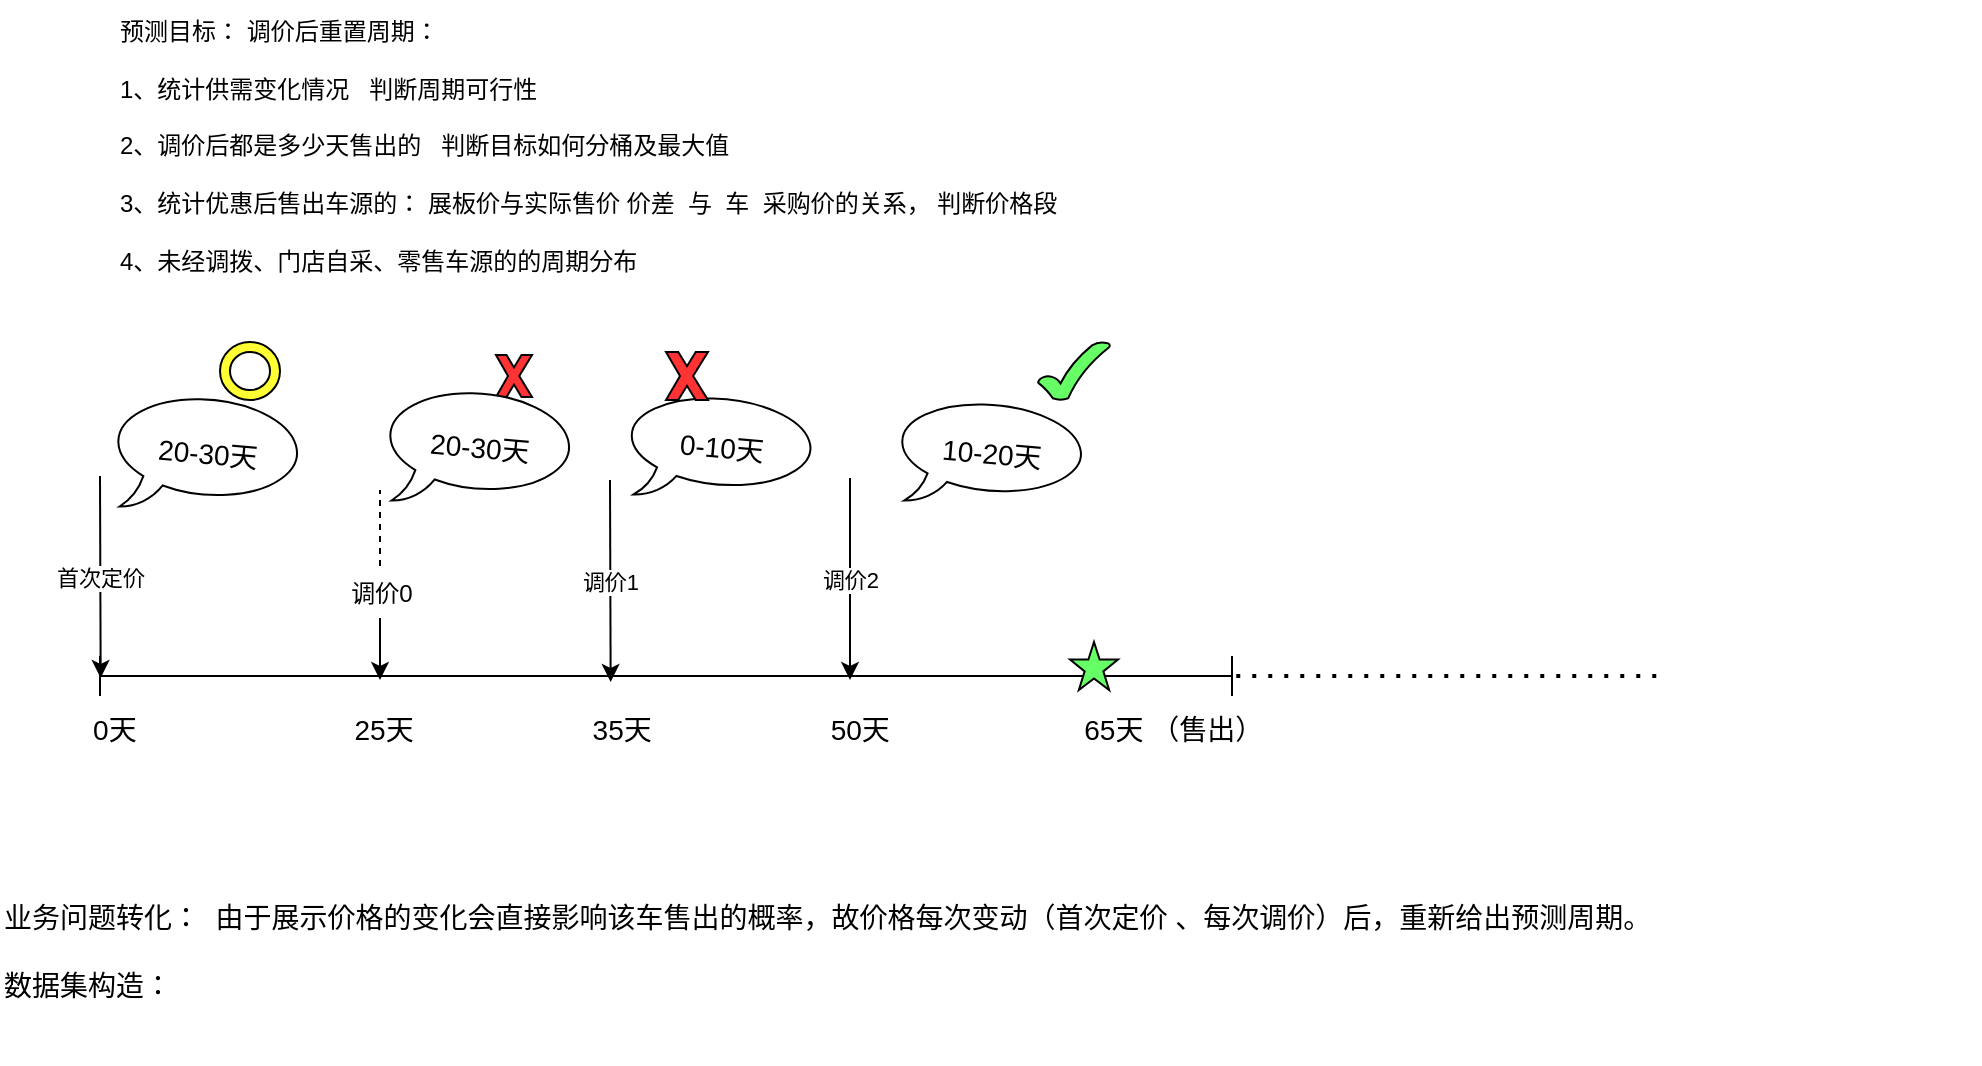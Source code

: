 <mxfile version="20.8.20" type="github">
  <diagram name="第 1 页" id="tffvoCzg-qfJbZ5mcpD_">
    <mxGraphModel dx="1058" dy="492" grid="0" gridSize="10" guides="1" tooltips="1" connect="0" arrows="1" fold="1" page="1" pageScale="1" pageWidth="4681" pageHeight="3300" math="0" shadow="0">
      <root>
        <mxCell id="0" />
        <mxCell id="1" parent="0" />
        <mxCell id="4fyiVSz0k1n7hgALqca6-2" value="预测目标： 调价后重置周期：&lt;br&gt;&lt;br&gt;1、统计供需变化情况&amp;nbsp; &amp;nbsp;判断周期可行性&lt;br&gt;&lt;br&gt;2、调价后都是多少天售出的&amp;nbsp; &amp;nbsp;判断目标如何分桶及最大值&lt;br&gt;&lt;br&gt;3、统计优惠后售出车源的： 展板价与实际售价 价差&amp;nbsp; 与&amp;nbsp; 车&amp;nbsp; 采购价的关系， 判断价格段&lt;br&gt;&lt;br&gt;4、未经调拨、门店自采、零售车源的的周期分布" style="text;html=1;strokeColor=none;fillColor=none;align=left;verticalAlign=middle;whiteSpace=wrap;rounded=0;" parent="1" vertex="1">
          <mxGeometry x="151" y="46" width="932" height="145" as="geometry" />
        </mxCell>
        <mxCell id="4fyiVSz0k1n7hgALqca6-18" value="&lt;font style=&quot;font-size: 14px;&quot;&gt;业务问题转化：&amp;nbsp; 由于展示价格的变化会直接影响该车售出的概率，故价格每次变动（首次定价 、每次调价）后，重新给出预测周期。&lt;br&gt;&lt;br&gt;数据集构造：&lt;br&gt;&amp;nbsp; &amp;nbsp; &amp;nbsp; &amp;nbsp; &amp;nbsp; &amp;nbsp; &amp;nbsp; &amp;nbsp; &amp;nbsp; &amp;nbsp; &amp;nbsp;&lt;br&gt;&lt;/font&gt;" style="text;html=1;strokeColor=none;fillColor=none;align=left;verticalAlign=middle;whiteSpace=wrap;rounded=0;" parent="1" vertex="1">
          <mxGeometry x="93" y="481" width="858" height="97" as="geometry" />
        </mxCell>
        <mxCell id="HPPEBPCjuNj7nKs7fR4j-7" value="" style="group" vertex="1" connectable="0" parent="1">
          <mxGeometry x="122" y="217" width="801" height="209" as="geometry" />
        </mxCell>
        <mxCell id="4fyiVSz0k1n7hgALqca6-28" value="&amp;nbsp; &amp;nbsp; 0天&amp;nbsp; &amp;nbsp; &amp;nbsp; &amp;nbsp; &amp;nbsp; &amp;nbsp; &amp;nbsp; &amp;nbsp; &amp;nbsp; &amp;nbsp; &amp;nbsp; &amp;nbsp; &amp;nbsp; &amp;nbsp; 25天&amp;nbsp; &amp;nbsp; &amp;nbsp; &amp;nbsp; &amp;nbsp; &amp;nbsp; &amp;nbsp; &amp;nbsp; &amp;nbsp; &amp;nbsp; &amp;nbsp; &amp;nbsp;35天&amp;nbsp; &amp;nbsp; &amp;nbsp; &amp;nbsp; &amp;nbsp; &amp;nbsp; &amp;nbsp; &amp;nbsp; &amp;nbsp; &amp;nbsp; &amp;nbsp; &amp;nbsp;50天&amp;nbsp; &amp;nbsp; &amp;nbsp; &amp;nbsp; &amp;nbsp; &amp;nbsp; &amp;nbsp; &amp;nbsp; &amp;nbsp; &amp;nbsp; &amp;nbsp; &amp;nbsp; &amp;nbsp;65天 （售出）" style="text;html=1;strokeColor=none;fillColor=none;align=left;verticalAlign=middle;whiteSpace=wrap;rounded=0;fontSize=14;" parent="HPPEBPCjuNj7nKs7fR4j-7" vertex="1">
          <mxGeometry y="179" width="725" height="30" as="geometry" />
        </mxCell>
        <mxCell id="HPPEBPCjuNj7nKs7fR4j-6" value="" style="group" vertex="1" connectable="0" parent="HPPEBPCjuNj7nKs7fR4j-7">
          <mxGeometry x="21" width="780" height="177" as="geometry" />
        </mxCell>
        <mxCell id="4fyiVSz0k1n7hgALqca6-3" value="" style="shape=crossbar;whiteSpace=wrap;html=1;rounded=1;" parent="HPPEBPCjuNj7nKs7fR4j-6" vertex="1">
          <mxGeometry y="157" width="566" height="20" as="geometry" />
        </mxCell>
        <mxCell id="4fyiVSz0k1n7hgALqca6-8" value="" style="endArrow=classic;html=1;rounded=0;entryX=0.131;entryY=0.55;entryDx=0;entryDy=0;entryPerimeter=0;" parent="HPPEBPCjuNj7nKs7fR4j-6" edge="1">
          <mxGeometry relative="1" as="geometry">
            <mxPoint x="255" y="69" as="sourcePoint" />
            <mxPoint x="255.329" y="170" as="targetPoint" />
          </mxGeometry>
        </mxCell>
        <mxCell id="4fyiVSz0k1n7hgALqca6-9" value="调价1" style="edgeLabel;resizable=0;html=1;align=center;verticalAlign=middle;" parent="4fyiVSz0k1n7hgALqca6-8" connectable="0" vertex="1">
          <mxGeometry relative="1" as="geometry" />
        </mxCell>
        <mxCell id="4fyiVSz0k1n7hgALqca6-10" value="" style="endArrow=classic;html=1;rounded=0;entryX=0.131;entryY=0.55;entryDx=0;entryDy=0;entryPerimeter=0;" parent="HPPEBPCjuNj7nKs7fR4j-6" edge="1">
          <mxGeometry relative="1" as="geometry">
            <mxPoint x="375" y="68" as="sourcePoint" />
            <mxPoint x="375" y="169" as="targetPoint" />
          </mxGeometry>
        </mxCell>
        <mxCell id="4fyiVSz0k1n7hgALqca6-11" value="调价2" style="edgeLabel;resizable=0;html=1;align=center;verticalAlign=middle;" parent="4fyiVSz0k1n7hgALqca6-10" connectable="0" vertex="1">
          <mxGeometry relative="1" as="geometry" />
        </mxCell>
        <mxCell id="4fyiVSz0k1n7hgALqca6-16" value="" style="endArrow=classic;html=1;rounded=0;entryX=0.131;entryY=0.55;entryDx=0;entryDy=0;entryPerimeter=0;" parent="HPPEBPCjuNj7nKs7fR4j-6" edge="1">
          <mxGeometry relative="1" as="geometry">
            <mxPoint y="67" as="sourcePoint" />
            <mxPoint x="0.329" y="168" as="targetPoint" />
          </mxGeometry>
        </mxCell>
        <mxCell id="4fyiVSz0k1n7hgALqca6-17" value="首次定价" style="edgeLabel;resizable=0;html=1;align=center;verticalAlign=middle;" parent="4fyiVSz0k1n7hgALqca6-16" connectable="0" vertex="1">
          <mxGeometry relative="1" as="geometry" />
        </mxCell>
        <mxCell id="4fyiVSz0k1n7hgALqca6-19" value="20-30天" style="whiteSpace=wrap;html=1;shape=mxgraph.basic.oval_callout;fontSize=14;rotation=5;" parent="HPPEBPCjuNj7nKs7fR4j-6" vertex="1">
          <mxGeometry x="4" y="26" width="100" height="60" as="geometry" />
        </mxCell>
        <mxCell id="4fyiVSz0k1n7hgALqca6-20" value="0-10天" style="whiteSpace=wrap;html=1;shape=mxgraph.basic.oval_callout;fontSize=14;rotation=5;" parent="HPPEBPCjuNj7nKs7fR4j-6" vertex="1">
          <mxGeometry x="260.74" y="25.99" width="100" height="54" as="geometry" />
        </mxCell>
        <mxCell id="4fyiVSz0k1n7hgALqca6-21" value="" style="endArrow=none;dashed=1;html=1;dashPattern=1 3;strokeWidth=2;rounded=0;exitX=0.991;exitY=0.65;exitDx=0;exitDy=0;exitPerimeter=0;" parent="HPPEBPCjuNj7nKs7fR4j-6" edge="1">
          <mxGeometry width="50" height="50" relative="1" as="geometry">
            <mxPoint x="568.13" y="167" as="sourcePoint" />
            <mxPoint x="780" y="167" as="targetPoint" />
          </mxGeometry>
        </mxCell>
        <mxCell id="4fyiVSz0k1n7hgALqca6-24" value="10-20天" style="whiteSpace=wrap;html=1;shape=mxgraph.basic.oval_callout;fontSize=14;rotation=5;" parent="HPPEBPCjuNj7nKs7fR4j-6" vertex="1">
          <mxGeometry x="396" y="29" width="100" height="54" as="geometry" />
        </mxCell>
        <mxCell id="4fyiVSz0k1n7hgALqca6-25" value="" style="verticalLabelPosition=bottom;verticalAlign=top;html=1;shape=mxgraph.basic.x;fontSize=14;fillColor=#FF3333;" parent="HPPEBPCjuNj7nKs7fR4j-6" vertex="1">
          <mxGeometry x="198" y="6.5" width="18" height="21" as="geometry" />
        </mxCell>
        <mxCell id="4fyiVSz0k1n7hgALqca6-26" value="" style="verticalLabelPosition=bottom;verticalAlign=top;html=1;shape=mxgraph.basic.x;fontSize=14;fillColor=#FF3333;" parent="HPPEBPCjuNj7nKs7fR4j-6" vertex="1">
          <mxGeometry x="283" y="5" width="21" height="24" as="geometry" />
        </mxCell>
        <mxCell id="4fyiVSz0k1n7hgALqca6-27" value="" style="verticalLabelPosition=bottom;verticalAlign=top;html=1;shape=mxgraph.basic.tick;fontSize=14;fillColor=#66FF66;" parent="HPPEBPCjuNj7nKs7fR4j-6" vertex="1">
          <mxGeometry x="469" width="36" height="29" as="geometry" />
        </mxCell>
        <mxCell id="4fyiVSz0k1n7hgALqca6-29" value="" style="verticalLabelPosition=bottom;verticalAlign=top;html=1;shape=mxgraph.basic.star;fontSize=14;fillColor=#66FF66;" parent="HPPEBPCjuNj7nKs7fR4j-6" vertex="1">
          <mxGeometry x="485" y="150" width="24" height="24" as="geometry" />
        </mxCell>
        <mxCell id="HPPEBPCjuNj7nKs7fR4j-1" value="" style="endArrow=classic;html=1;rounded=0;" edge="1" parent="HPPEBPCjuNj7nKs7fR4j-6">
          <mxGeometry width="50" height="50" relative="1" as="geometry">
            <mxPoint x="140" y="138" as="sourcePoint" />
            <mxPoint x="140" y="169" as="targetPoint" />
          </mxGeometry>
        </mxCell>
        <mxCell id="HPPEBPCjuNj7nKs7fR4j-2" value="" style="endArrow=none;dashed=1;html=1;rounded=0;" edge="1" parent="HPPEBPCjuNj7nKs7fR4j-6">
          <mxGeometry width="50" height="50" relative="1" as="geometry">
            <mxPoint x="140" y="112" as="sourcePoint" />
            <mxPoint x="140" y="74" as="targetPoint" />
          </mxGeometry>
        </mxCell>
        <mxCell id="HPPEBPCjuNj7nKs7fR4j-3" value="调价0" style="text;html=1;strokeColor=none;fillColor=none;align=center;verticalAlign=middle;whiteSpace=wrap;rounded=0;" vertex="1" parent="HPPEBPCjuNj7nKs7fR4j-6">
          <mxGeometry x="111" y="111" width="60" height="30" as="geometry" />
        </mxCell>
        <mxCell id="HPPEBPCjuNj7nKs7fR4j-4" value="" style="verticalLabelPosition=bottom;verticalAlign=top;html=1;shape=mxgraph.basic.donut;dx=5;fillColor=#FFFF33;" vertex="1" parent="HPPEBPCjuNj7nKs7fR4j-6">
          <mxGeometry x="60" width="30" height="29" as="geometry" />
        </mxCell>
        <mxCell id="HPPEBPCjuNj7nKs7fR4j-5" value="20-30天" style="whiteSpace=wrap;html=1;shape=mxgraph.basic.oval_callout;fontSize=14;rotation=5;" vertex="1" parent="HPPEBPCjuNj7nKs7fR4j-6">
          <mxGeometry x="140" y="23" width="100" height="60" as="geometry" />
        </mxCell>
      </root>
    </mxGraphModel>
  </diagram>
</mxfile>
